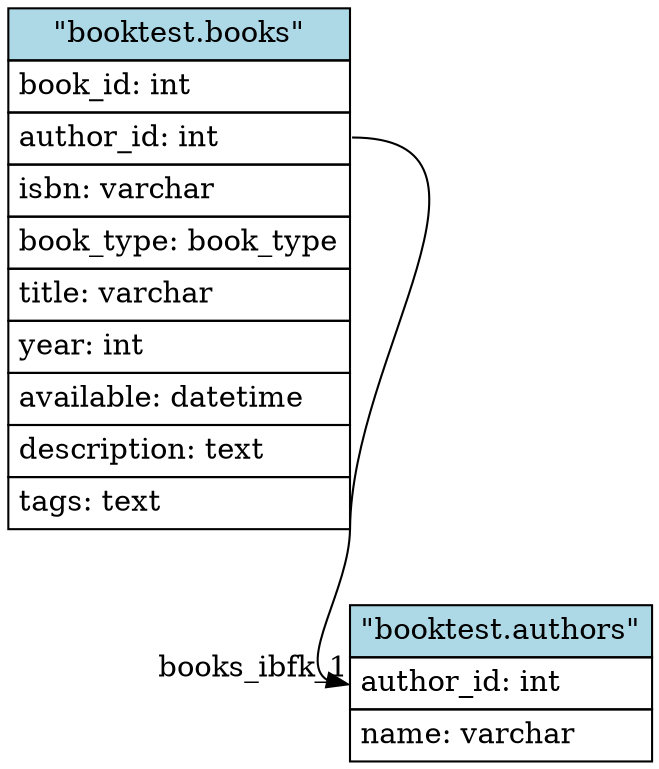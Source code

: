 // Generated by xo for the booktest schema.
digraph booktest {
	// Defaults
	node [shape=none
	 margin=0]
	
	// Nodes (tables)
	"booktest.authors" [ label=<
		<table border="0" cellborder="1" cellspacing="0" cellpadding="4">
		<tr><td bgcolor="lightblue">"booktest.authors"</td></tr>
		<tr><td align="left" PORT="author_id">author_id: int</td></tr>
		<tr><td align="left" PORT="name">name: varchar</td></tr>
		</table>> ]
	
	"booktest.books" [ label=<
		<table border="0" cellborder="1" cellspacing="0" cellpadding="4">
		<tr><td bgcolor="lightblue">"booktest.books"</td></tr>
		<tr><td align="left" PORT="book_id">book_id: int</td></tr>
		<tr><td align="left" PORT="author_id">author_id: int</td></tr>
		<tr><td align="left" PORT="isbn">isbn: varchar</td></tr>
		<tr><td align="left" PORT="book_type">book_type: book_type</td></tr>
		<tr><td align="left" PORT="title">title: varchar</td></tr>
		<tr><td align="left" PORT="year">year: int</td></tr>
		<tr><td align="left" PORT="available">available: datetime</td></tr>
		<tr><td align="left" PORT="description">description: text</td></tr>
		<tr><td align="left" PORT="tags">tags: text</td></tr>
		</table>> ]
	
	"booktest.books":"author_id":e -> "booktest.authors":"author_id":w [
		headlabel="books_ibfk_1"]
}
